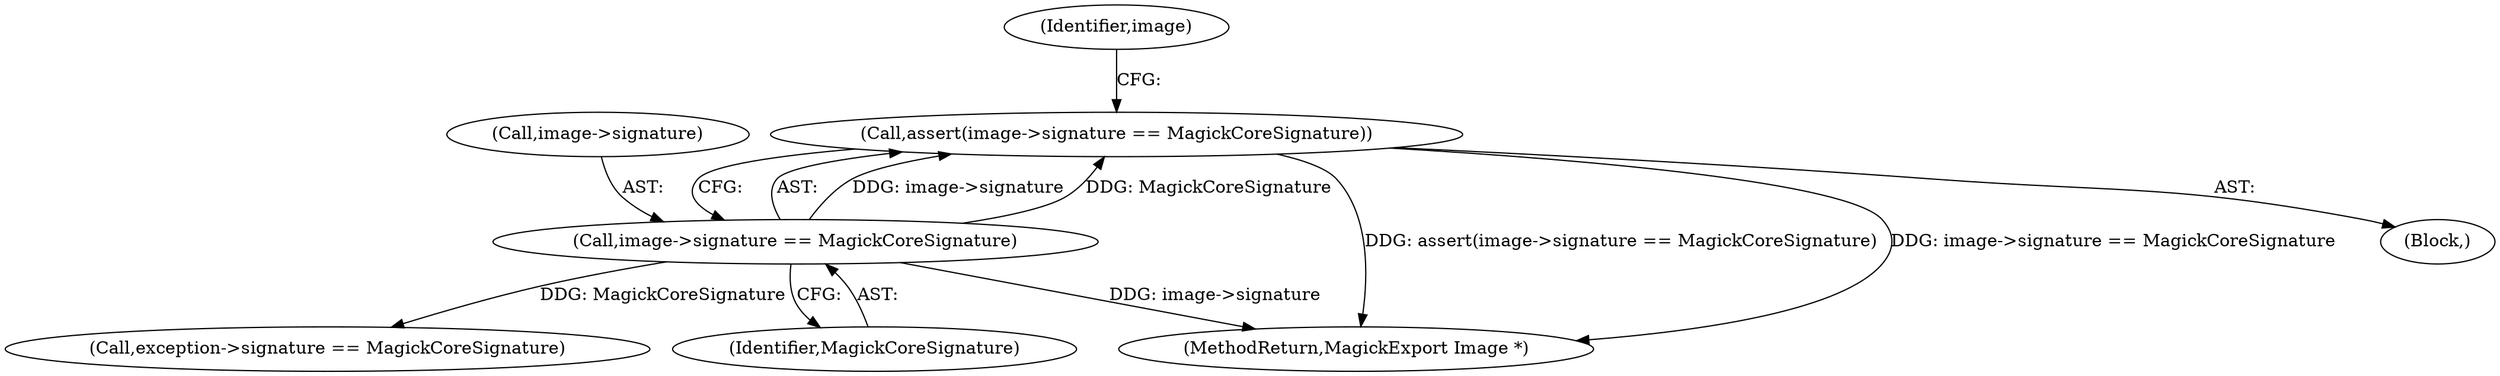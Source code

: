 digraph "0_ImageMagick_aecd0ada163a4d6c769cec178955d5f3e9316f2f_0@API" {
"1000118" [label="(Call,assert(image->signature == MagickCoreSignature))"];
"1000119" [label="(Call,image->signature == MagickCoreSignature)"];
"1000146" [label="(Call,exception->signature == MagickCoreSignature)"];
"1000768" [label="(MethodReturn,MagickExport Image *)"];
"1000127" [label="(Identifier,image)"];
"1000120" [label="(Call,image->signature)"];
"1000119" [label="(Call,image->signature == MagickCoreSignature)"];
"1000118" [label="(Call,assert(image->signature == MagickCoreSignature))"];
"1000123" [label="(Identifier,MagickCoreSignature)"];
"1000108" [label="(Block,)"];
"1000118" -> "1000108"  [label="AST: "];
"1000118" -> "1000119"  [label="CFG: "];
"1000119" -> "1000118"  [label="AST: "];
"1000127" -> "1000118"  [label="CFG: "];
"1000118" -> "1000768"  [label="DDG: assert(image->signature == MagickCoreSignature)"];
"1000118" -> "1000768"  [label="DDG: image->signature == MagickCoreSignature"];
"1000119" -> "1000118"  [label="DDG: image->signature"];
"1000119" -> "1000118"  [label="DDG: MagickCoreSignature"];
"1000119" -> "1000123"  [label="CFG: "];
"1000120" -> "1000119"  [label="AST: "];
"1000123" -> "1000119"  [label="AST: "];
"1000119" -> "1000768"  [label="DDG: image->signature"];
"1000119" -> "1000146"  [label="DDG: MagickCoreSignature"];
}
